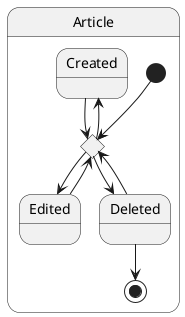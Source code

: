 @startuml Article

state Article {
  state "Created" as C
  state "Edited" as E 
  state "Deleted" as D
  state loggedIn <<choice>>
  
  [*] --> loggedIn
  C --> loggedIn
  E --> loggedIn
  
  loggedIn --> C
  loggedIn --> D
  loggedIn --> E
  
  D --> loggedIn
  D --> [*]
}

@enduml
